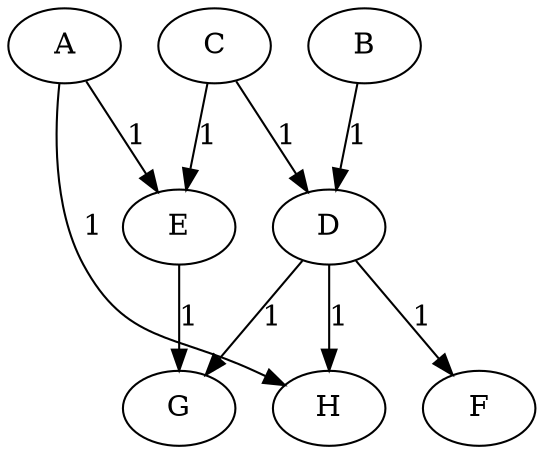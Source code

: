 digraph testgraph007 {
	A -> E [label=1]
	A -> H [label=1]
	B -> D [label=1]
	C -> D [label=1]
	C -> E [label=1]
	D -> F [label=1]
	D -> G [label=1]
	D -> H [label=1]
	E -> G [label=1]
}
